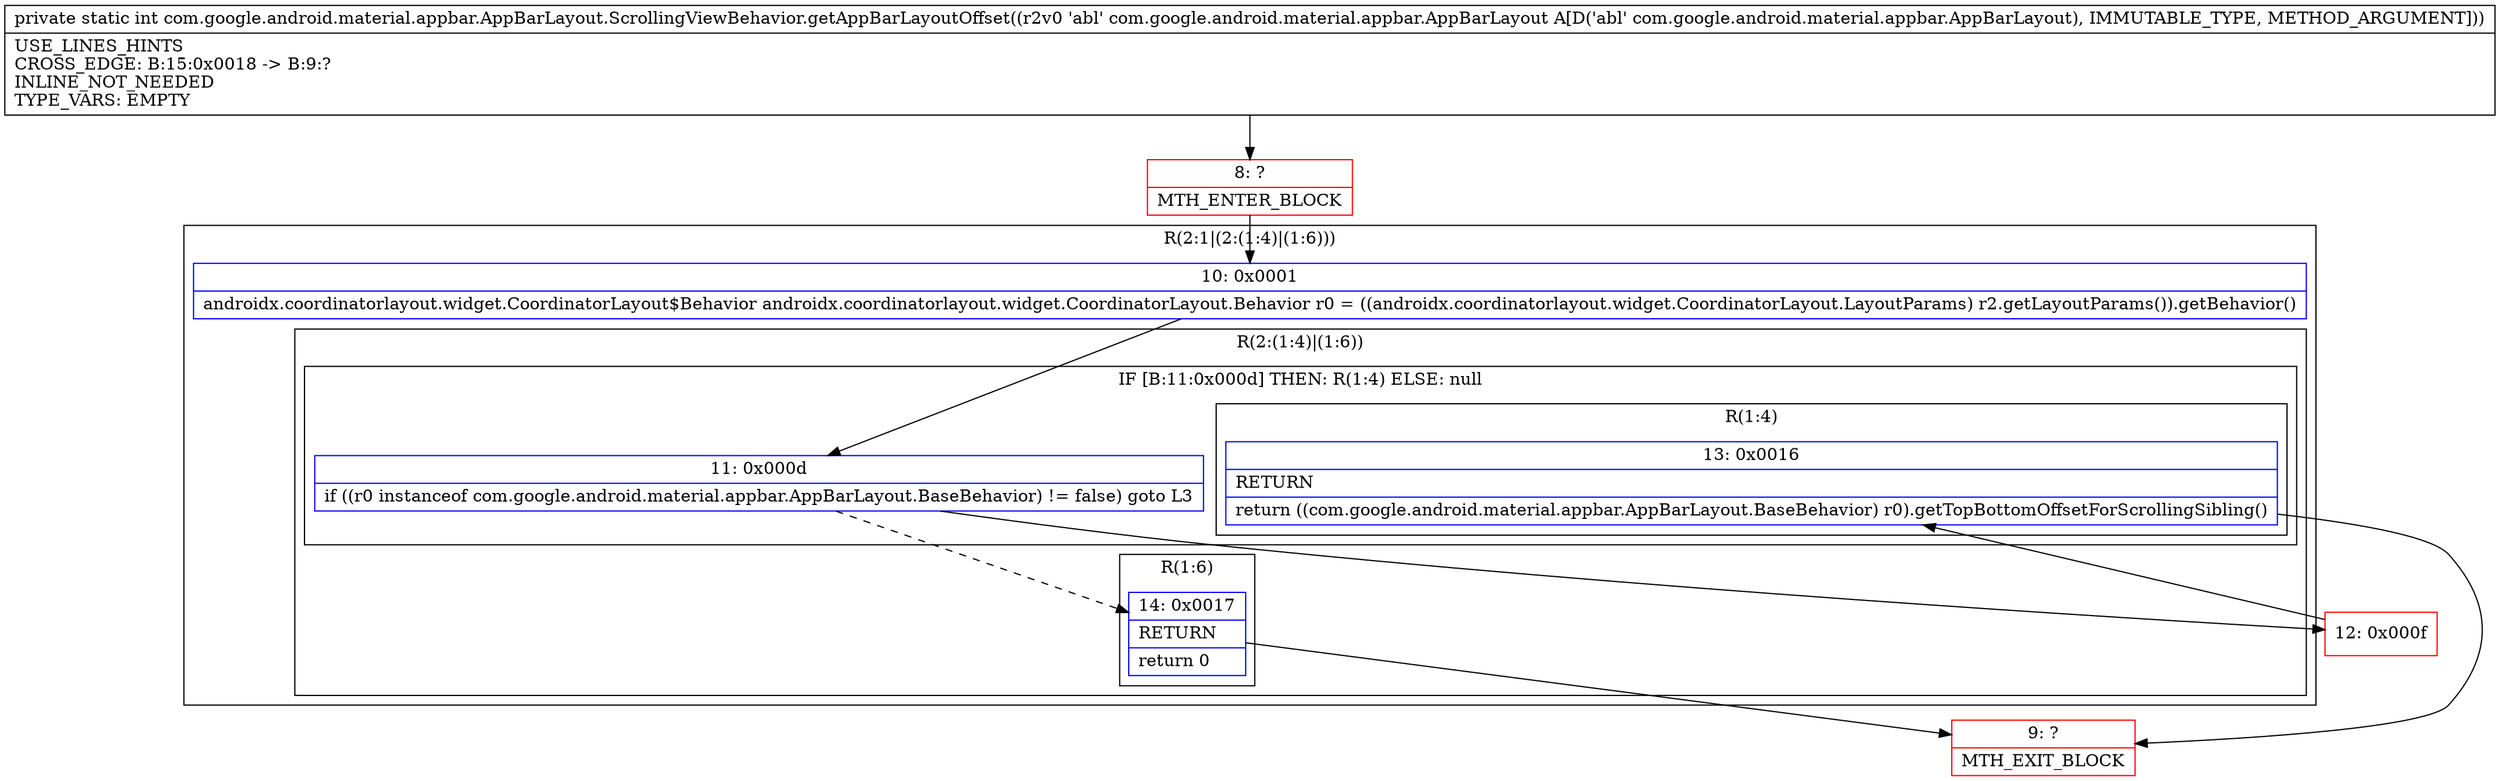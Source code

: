 digraph "CFG forcom.google.android.material.appbar.AppBarLayout.ScrollingViewBehavior.getAppBarLayoutOffset(Lcom\/google\/android\/material\/appbar\/AppBarLayout;)I" {
subgraph cluster_Region_409967844 {
label = "R(2:1|(2:(1:4)|(1:6)))";
node [shape=record,color=blue];
Node_10 [shape=record,label="{10\:\ 0x0001|androidx.coordinatorlayout.widget.CoordinatorLayout$Behavior androidx.coordinatorlayout.widget.CoordinatorLayout.Behavior r0 = ((androidx.coordinatorlayout.widget.CoordinatorLayout.LayoutParams) r2.getLayoutParams()).getBehavior()\l}"];
subgraph cluster_Region_1824191235 {
label = "R(2:(1:4)|(1:6))";
node [shape=record,color=blue];
subgraph cluster_IfRegion_1758552676 {
label = "IF [B:11:0x000d] THEN: R(1:4) ELSE: null";
node [shape=record,color=blue];
Node_11 [shape=record,label="{11\:\ 0x000d|if ((r0 instanceof com.google.android.material.appbar.AppBarLayout.BaseBehavior) != false) goto L3\l}"];
subgraph cluster_Region_1342354469 {
label = "R(1:4)";
node [shape=record,color=blue];
Node_13 [shape=record,label="{13\:\ 0x0016|RETURN\l|return ((com.google.android.material.appbar.AppBarLayout.BaseBehavior) r0).getTopBottomOffsetForScrollingSibling()\l}"];
}
}
subgraph cluster_Region_1672144656 {
label = "R(1:6)";
node [shape=record,color=blue];
Node_14 [shape=record,label="{14\:\ 0x0017|RETURN\l|return 0\l}"];
}
}
}
Node_8 [shape=record,color=red,label="{8\:\ ?|MTH_ENTER_BLOCK\l}"];
Node_12 [shape=record,color=red,label="{12\:\ 0x000f}"];
Node_9 [shape=record,color=red,label="{9\:\ ?|MTH_EXIT_BLOCK\l}"];
MethodNode[shape=record,label="{private static int com.google.android.material.appbar.AppBarLayout.ScrollingViewBehavior.getAppBarLayoutOffset((r2v0 'abl' com.google.android.material.appbar.AppBarLayout A[D('abl' com.google.android.material.appbar.AppBarLayout), IMMUTABLE_TYPE, METHOD_ARGUMENT]))  | USE_LINES_HINTS\lCROSS_EDGE: B:15:0x0018 \-\> B:9:?\lINLINE_NOT_NEEDED\lTYPE_VARS: EMPTY\l}"];
MethodNode -> Node_8;Node_10 -> Node_11;
Node_11 -> Node_12;
Node_11 -> Node_14[style=dashed];
Node_13 -> Node_9;
Node_14 -> Node_9;
Node_8 -> Node_10;
Node_12 -> Node_13;
}

